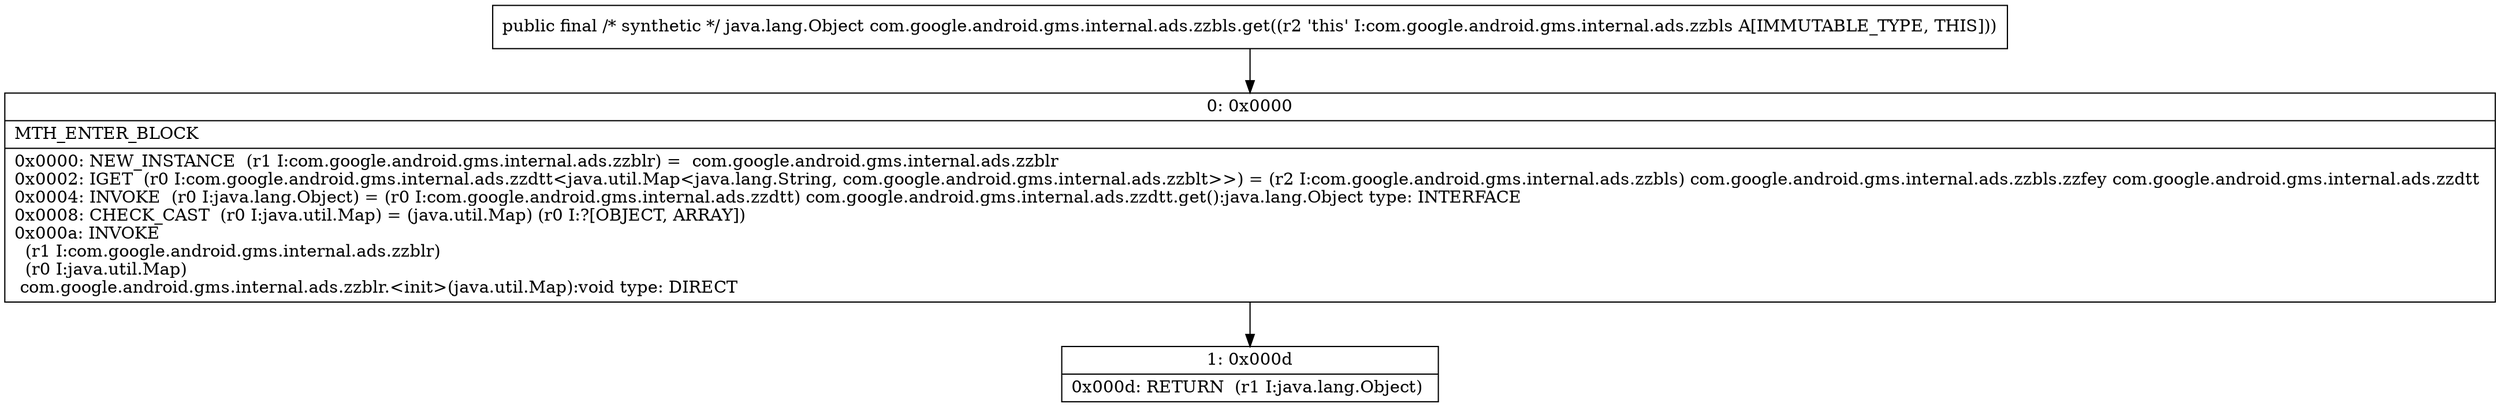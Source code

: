 digraph "CFG forcom.google.android.gms.internal.ads.zzbls.get()Ljava\/lang\/Object;" {
Node_0 [shape=record,label="{0\:\ 0x0000|MTH_ENTER_BLOCK\l|0x0000: NEW_INSTANCE  (r1 I:com.google.android.gms.internal.ads.zzblr) =  com.google.android.gms.internal.ads.zzblr \l0x0002: IGET  (r0 I:com.google.android.gms.internal.ads.zzdtt\<java.util.Map\<java.lang.String, com.google.android.gms.internal.ads.zzblt\>\>) = (r2 I:com.google.android.gms.internal.ads.zzbls) com.google.android.gms.internal.ads.zzbls.zzfey com.google.android.gms.internal.ads.zzdtt \l0x0004: INVOKE  (r0 I:java.lang.Object) = (r0 I:com.google.android.gms.internal.ads.zzdtt) com.google.android.gms.internal.ads.zzdtt.get():java.lang.Object type: INTERFACE \l0x0008: CHECK_CAST  (r0 I:java.util.Map) = (java.util.Map) (r0 I:?[OBJECT, ARRAY]) \l0x000a: INVOKE  \l  (r1 I:com.google.android.gms.internal.ads.zzblr)\l  (r0 I:java.util.Map)\l com.google.android.gms.internal.ads.zzblr.\<init\>(java.util.Map):void type: DIRECT \l}"];
Node_1 [shape=record,label="{1\:\ 0x000d|0x000d: RETURN  (r1 I:java.lang.Object) \l}"];
MethodNode[shape=record,label="{public final \/* synthetic *\/ java.lang.Object com.google.android.gms.internal.ads.zzbls.get((r2 'this' I:com.google.android.gms.internal.ads.zzbls A[IMMUTABLE_TYPE, THIS])) }"];
MethodNode -> Node_0;
Node_0 -> Node_1;
}

